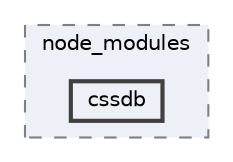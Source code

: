 digraph "pkiclassroomrescheduler/src/main/frontend/node_modules/cssdb"
{
 // LATEX_PDF_SIZE
  bgcolor="transparent";
  edge [fontname=Helvetica,fontsize=10,labelfontname=Helvetica,labelfontsize=10];
  node [fontname=Helvetica,fontsize=10,shape=box,height=0.2,width=0.4];
  compound=true
  subgraph clusterdir_72953eda66ccb3a2722c28e1c3e6c23b {
    graph [ bgcolor="#edf0f7", pencolor="grey50", label="node_modules", fontname=Helvetica,fontsize=10 style="filled,dashed", URL="dir_72953eda66ccb3a2722c28e1c3e6c23b.html",tooltip=""]
  dir_349461286d6b64262d0ada4805a41caa [label="cssdb", fillcolor="#edf0f7", color="grey25", style="filled,bold", URL="dir_349461286d6b64262d0ada4805a41caa.html",tooltip=""];
  }
}
